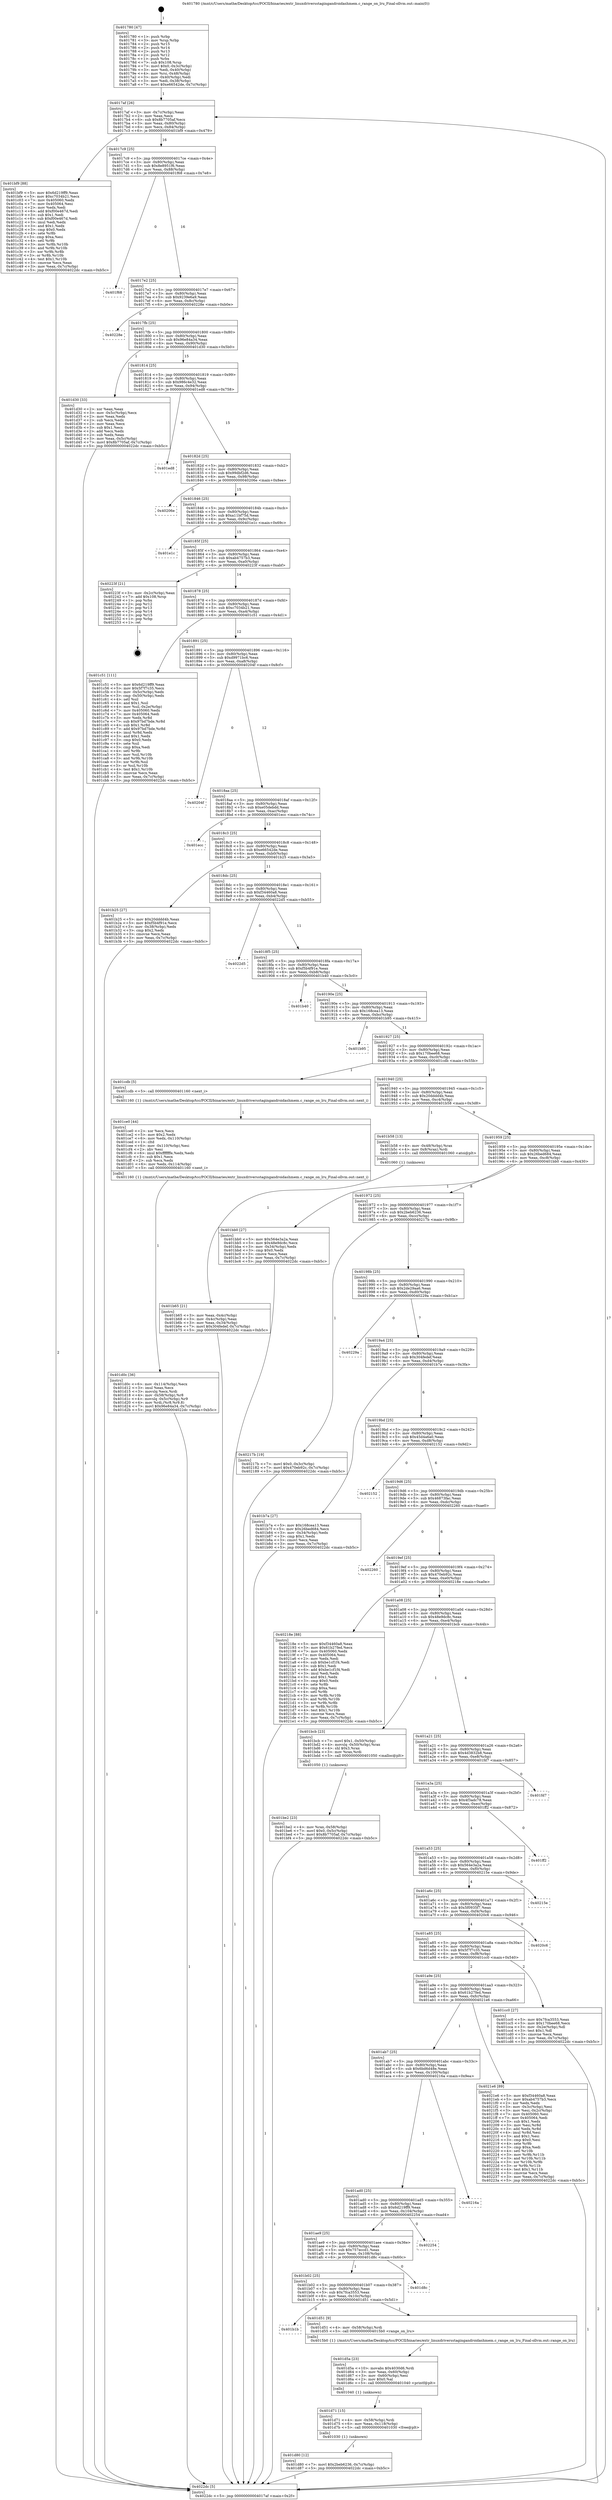 digraph "0x401780" {
  label = "0x401780 (/mnt/c/Users/mathe/Desktop/tcc/POCII/binaries/extr_linuxdriversstagingandroidashmem.c_range_on_lru_Final-ollvm.out::main(0))"
  labelloc = "t"
  node[shape=record]

  Entry [label="",width=0.3,height=0.3,shape=circle,fillcolor=black,style=filled]
  "0x4017af" [label="{
     0x4017af [26]\l
     | [instrs]\l
     &nbsp;&nbsp;0x4017af \<+3\>: mov -0x7c(%rbp),%eax\l
     &nbsp;&nbsp;0x4017b2 \<+2\>: mov %eax,%ecx\l
     &nbsp;&nbsp;0x4017b4 \<+6\>: sub $0x8b7705af,%ecx\l
     &nbsp;&nbsp;0x4017ba \<+3\>: mov %eax,-0x80(%rbp)\l
     &nbsp;&nbsp;0x4017bd \<+6\>: mov %ecx,-0x84(%rbp)\l
     &nbsp;&nbsp;0x4017c3 \<+6\>: je 0000000000401bf9 \<main+0x479\>\l
  }"]
  "0x401bf9" [label="{
     0x401bf9 [88]\l
     | [instrs]\l
     &nbsp;&nbsp;0x401bf9 \<+5\>: mov $0x6d219ff9,%eax\l
     &nbsp;&nbsp;0x401bfe \<+5\>: mov $0xc7034b21,%ecx\l
     &nbsp;&nbsp;0x401c03 \<+7\>: mov 0x405060,%edx\l
     &nbsp;&nbsp;0x401c0a \<+7\>: mov 0x405064,%esi\l
     &nbsp;&nbsp;0x401c11 \<+2\>: mov %edx,%edi\l
     &nbsp;&nbsp;0x401c13 \<+6\>: add $0xf00e467d,%edi\l
     &nbsp;&nbsp;0x401c19 \<+3\>: sub $0x1,%edi\l
     &nbsp;&nbsp;0x401c1c \<+6\>: sub $0xf00e467d,%edi\l
     &nbsp;&nbsp;0x401c22 \<+3\>: imul %edi,%edx\l
     &nbsp;&nbsp;0x401c25 \<+3\>: and $0x1,%edx\l
     &nbsp;&nbsp;0x401c28 \<+3\>: cmp $0x0,%edx\l
     &nbsp;&nbsp;0x401c2b \<+4\>: sete %r8b\l
     &nbsp;&nbsp;0x401c2f \<+3\>: cmp $0xa,%esi\l
     &nbsp;&nbsp;0x401c32 \<+4\>: setl %r9b\l
     &nbsp;&nbsp;0x401c36 \<+3\>: mov %r8b,%r10b\l
     &nbsp;&nbsp;0x401c39 \<+3\>: and %r9b,%r10b\l
     &nbsp;&nbsp;0x401c3c \<+3\>: xor %r9b,%r8b\l
     &nbsp;&nbsp;0x401c3f \<+3\>: or %r8b,%r10b\l
     &nbsp;&nbsp;0x401c42 \<+4\>: test $0x1,%r10b\l
     &nbsp;&nbsp;0x401c46 \<+3\>: cmovne %ecx,%eax\l
     &nbsp;&nbsp;0x401c49 \<+3\>: mov %eax,-0x7c(%rbp)\l
     &nbsp;&nbsp;0x401c4c \<+5\>: jmp 00000000004022dc \<main+0xb5c\>\l
  }"]
  "0x4017c9" [label="{
     0x4017c9 [25]\l
     | [instrs]\l
     &nbsp;&nbsp;0x4017c9 \<+5\>: jmp 00000000004017ce \<main+0x4e\>\l
     &nbsp;&nbsp;0x4017ce \<+3\>: mov -0x80(%rbp),%eax\l
     &nbsp;&nbsp;0x4017d1 \<+5\>: sub $0x8e8951f6,%eax\l
     &nbsp;&nbsp;0x4017d6 \<+6\>: mov %eax,-0x88(%rbp)\l
     &nbsp;&nbsp;0x4017dc \<+6\>: je 0000000000401f68 \<main+0x7e8\>\l
  }"]
  Exit [label="",width=0.3,height=0.3,shape=circle,fillcolor=black,style=filled,peripheries=2]
  "0x401f68" [label="{
     0x401f68\l
  }", style=dashed]
  "0x4017e2" [label="{
     0x4017e2 [25]\l
     | [instrs]\l
     &nbsp;&nbsp;0x4017e2 \<+5\>: jmp 00000000004017e7 \<main+0x67\>\l
     &nbsp;&nbsp;0x4017e7 \<+3\>: mov -0x80(%rbp),%eax\l
     &nbsp;&nbsp;0x4017ea \<+5\>: sub $0x9239e6a9,%eax\l
     &nbsp;&nbsp;0x4017ef \<+6\>: mov %eax,-0x8c(%rbp)\l
     &nbsp;&nbsp;0x4017f5 \<+6\>: je 000000000040228e \<main+0xb0e\>\l
  }"]
  "0x401d80" [label="{
     0x401d80 [12]\l
     | [instrs]\l
     &nbsp;&nbsp;0x401d80 \<+7\>: movl $0x2beb6236,-0x7c(%rbp)\l
     &nbsp;&nbsp;0x401d87 \<+5\>: jmp 00000000004022dc \<main+0xb5c\>\l
  }"]
  "0x40228e" [label="{
     0x40228e\l
  }", style=dashed]
  "0x4017fb" [label="{
     0x4017fb [25]\l
     | [instrs]\l
     &nbsp;&nbsp;0x4017fb \<+5\>: jmp 0000000000401800 \<main+0x80\>\l
     &nbsp;&nbsp;0x401800 \<+3\>: mov -0x80(%rbp),%eax\l
     &nbsp;&nbsp;0x401803 \<+5\>: sub $0x96e84a34,%eax\l
     &nbsp;&nbsp;0x401808 \<+6\>: mov %eax,-0x90(%rbp)\l
     &nbsp;&nbsp;0x40180e \<+6\>: je 0000000000401d30 \<main+0x5b0\>\l
  }"]
  "0x401d71" [label="{
     0x401d71 [15]\l
     | [instrs]\l
     &nbsp;&nbsp;0x401d71 \<+4\>: mov -0x58(%rbp),%rdi\l
     &nbsp;&nbsp;0x401d75 \<+6\>: mov %eax,-0x118(%rbp)\l
     &nbsp;&nbsp;0x401d7b \<+5\>: call 0000000000401030 \<free@plt\>\l
     | [calls]\l
     &nbsp;&nbsp;0x401030 \{1\} (unknown)\l
  }"]
  "0x401d30" [label="{
     0x401d30 [33]\l
     | [instrs]\l
     &nbsp;&nbsp;0x401d30 \<+2\>: xor %eax,%eax\l
     &nbsp;&nbsp;0x401d32 \<+3\>: mov -0x5c(%rbp),%ecx\l
     &nbsp;&nbsp;0x401d35 \<+2\>: mov %eax,%edx\l
     &nbsp;&nbsp;0x401d37 \<+2\>: sub %ecx,%edx\l
     &nbsp;&nbsp;0x401d39 \<+2\>: mov %eax,%ecx\l
     &nbsp;&nbsp;0x401d3b \<+3\>: sub $0x1,%ecx\l
     &nbsp;&nbsp;0x401d3e \<+2\>: add %ecx,%edx\l
     &nbsp;&nbsp;0x401d40 \<+2\>: sub %edx,%eax\l
     &nbsp;&nbsp;0x401d42 \<+3\>: mov %eax,-0x5c(%rbp)\l
     &nbsp;&nbsp;0x401d45 \<+7\>: movl $0x8b7705af,-0x7c(%rbp)\l
     &nbsp;&nbsp;0x401d4c \<+5\>: jmp 00000000004022dc \<main+0xb5c\>\l
  }"]
  "0x401814" [label="{
     0x401814 [25]\l
     | [instrs]\l
     &nbsp;&nbsp;0x401814 \<+5\>: jmp 0000000000401819 \<main+0x99\>\l
     &nbsp;&nbsp;0x401819 \<+3\>: mov -0x80(%rbp),%eax\l
     &nbsp;&nbsp;0x40181c \<+5\>: sub $0x986c4e32,%eax\l
     &nbsp;&nbsp;0x401821 \<+6\>: mov %eax,-0x94(%rbp)\l
     &nbsp;&nbsp;0x401827 \<+6\>: je 0000000000401ed8 \<main+0x758\>\l
  }"]
  "0x401d5a" [label="{
     0x401d5a [23]\l
     | [instrs]\l
     &nbsp;&nbsp;0x401d5a \<+10\>: movabs $0x4030d6,%rdi\l
     &nbsp;&nbsp;0x401d64 \<+3\>: mov %eax,-0x60(%rbp)\l
     &nbsp;&nbsp;0x401d67 \<+3\>: mov -0x60(%rbp),%esi\l
     &nbsp;&nbsp;0x401d6a \<+2\>: mov $0x0,%al\l
     &nbsp;&nbsp;0x401d6c \<+5\>: call 0000000000401040 \<printf@plt\>\l
     | [calls]\l
     &nbsp;&nbsp;0x401040 \{1\} (unknown)\l
  }"]
  "0x401ed8" [label="{
     0x401ed8\l
  }", style=dashed]
  "0x40182d" [label="{
     0x40182d [25]\l
     | [instrs]\l
     &nbsp;&nbsp;0x40182d \<+5\>: jmp 0000000000401832 \<main+0xb2\>\l
     &nbsp;&nbsp;0x401832 \<+3\>: mov -0x80(%rbp),%eax\l
     &nbsp;&nbsp;0x401835 \<+5\>: sub $0x99dbf2d6,%eax\l
     &nbsp;&nbsp;0x40183a \<+6\>: mov %eax,-0x98(%rbp)\l
     &nbsp;&nbsp;0x401840 \<+6\>: je 000000000040206e \<main+0x8ee\>\l
  }"]
  "0x401b1b" [label="{
     0x401b1b\l
  }", style=dashed]
  "0x40206e" [label="{
     0x40206e\l
  }", style=dashed]
  "0x401846" [label="{
     0x401846 [25]\l
     | [instrs]\l
     &nbsp;&nbsp;0x401846 \<+5\>: jmp 000000000040184b \<main+0xcb\>\l
     &nbsp;&nbsp;0x40184b \<+3\>: mov -0x80(%rbp),%eax\l
     &nbsp;&nbsp;0x40184e \<+5\>: sub $0xa11bf75d,%eax\l
     &nbsp;&nbsp;0x401853 \<+6\>: mov %eax,-0x9c(%rbp)\l
     &nbsp;&nbsp;0x401859 \<+6\>: je 0000000000401e1c \<main+0x69c\>\l
  }"]
  "0x401d51" [label="{
     0x401d51 [9]\l
     | [instrs]\l
     &nbsp;&nbsp;0x401d51 \<+4\>: mov -0x58(%rbp),%rdi\l
     &nbsp;&nbsp;0x401d55 \<+5\>: call 00000000004015b0 \<range_on_lru\>\l
     | [calls]\l
     &nbsp;&nbsp;0x4015b0 \{1\} (/mnt/c/Users/mathe/Desktop/tcc/POCII/binaries/extr_linuxdriversstagingandroidashmem.c_range_on_lru_Final-ollvm.out::range_on_lru)\l
  }"]
  "0x401e1c" [label="{
     0x401e1c\l
  }", style=dashed]
  "0x40185f" [label="{
     0x40185f [25]\l
     | [instrs]\l
     &nbsp;&nbsp;0x40185f \<+5\>: jmp 0000000000401864 \<main+0xe4\>\l
     &nbsp;&nbsp;0x401864 \<+3\>: mov -0x80(%rbp),%eax\l
     &nbsp;&nbsp;0x401867 \<+5\>: sub $0xab4757b3,%eax\l
     &nbsp;&nbsp;0x40186c \<+6\>: mov %eax,-0xa0(%rbp)\l
     &nbsp;&nbsp;0x401872 \<+6\>: je 000000000040223f \<main+0xabf\>\l
  }"]
  "0x401b02" [label="{
     0x401b02 [25]\l
     | [instrs]\l
     &nbsp;&nbsp;0x401b02 \<+5\>: jmp 0000000000401b07 \<main+0x387\>\l
     &nbsp;&nbsp;0x401b07 \<+3\>: mov -0x80(%rbp),%eax\l
     &nbsp;&nbsp;0x401b0a \<+5\>: sub $0x7fca3553,%eax\l
     &nbsp;&nbsp;0x401b0f \<+6\>: mov %eax,-0x10c(%rbp)\l
     &nbsp;&nbsp;0x401b15 \<+6\>: je 0000000000401d51 \<main+0x5d1\>\l
  }"]
  "0x40223f" [label="{
     0x40223f [21]\l
     | [instrs]\l
     &nbsp;&nbsp;0x40223f \<+3\>: mov -0x2c(%rbp),%eax\l
     &nbsp;&nbsp;0x402242 \<+7\>: add $0x108,%rsp\l
     &nbsp;&nbsp;0x402249 \<+1\>: pop %rbx\l
     &nbsp;&nbsp;0x40224a \<+2\>: pop %r12\l
     &nbsp;&nbsp;0x40224c \<+2\>: pop %r13\l
     &nbsp;&nbsp;0x40224e \<+2\>: pop %r14\l
     &nbsp;&nbsp;0x402250 \<+2\>: pop %r15\l
     &nbsp;&nbsp;0x402252 \<+1\>: pop %rbp\l
     &nbsp;&nbsp;0x402253 \<+1\>: ret\l
  }"]
  "0x401878" [label="{
     0x401878 [25]\l
     | [instrs]\l
     &nbsp;&nbsp;0x401878 \<+5\>: jmp 000000000040187d \<main+0xfd\>\l
     &nbsp;&nbsp;0x40187d \<+3\>: mov -0x80(%rbp),%eax\l
     &nbsp;&nbsp;0x401880 \<+5\>: sub $0xc7034b21,%eax\l
     &nbsp;&nbsp;0x401885 \<+6\>: mov %eax,-0xa4(%rbp)\l
     &nbsp;&nbsp;0x40188b \<+6\>: je 0000000000401c51 \<main+0x4d1\>\l
  }"]
  "0x401d8c" [label="{
     0x401d8c\l
  }", style=dashed]
  "0x401c51" [label="{
     0x401c51 [111]\l
     | [instrs]\l
     &nbsp;&nbsp;0x401c51 \<+5\>: mov $0x6d219ff9,%eax\l
     &nbsp;&nbsp;0x401c56 \<+5\>: mov $0x5f7f7c35,%ecx\l
     &nbsp;&nbsp;0x401c5b \<+3\>: mov -0x5c(%rbp),%edx\l
     &nbsp;&nbsp;0x401c5e \<+3\>: cmp -0x50(%rbp),%edx\l
     &nbsp;&nbsp;0x401c61 \<+4\>: setl %sil\l
     &nbsp;&nbsp;0x401c65 \<+4\>: and $0x1,%sil\l
     &nbsp;&nbsp;0x401c69 \<+4\>: mov %sil,-0x2e(%rbp)\l
     &nbsp;&nbsp;0x401c6d \<+7\>: mov 0x405060,%edx\l
     &nbsp;&nbsp;0x401c74 \<+7\>: mov 0x405064,%edi\l
     &nbsp;&nbsp;0x401c7b \<+3\>: mov %edx,%r8d\l
     &nbsp;&nbsp;0x401c7e \<+7\>: sub $0x97bd7bde,%r8d\l
     &nbsp;&nbsp;0x401c85 \<+4\>: sub $0x1,%r8d\l
     &nbsp;&nbsp;0x401c89 \<+7\>: add $0x97bd7bde,%r8d\l
     &nbsp;&nbsp;0x401c90 \<+4\>: imul %r8d,%edx\l
     &nbsp;&nbsp;0x401c94 \<+3\>: and $0x1,%edx\l
     &nbsp;&nbsp;0x401c97 \<+3\>: cmp $0x0,%edx\l
     &nbsp;&nbsp;0x401c9a \<+4\>: sete %sil\l
     &nbsp;&nbsp;0x401c9e \<+3\>: cmp $0xa,%edi\l
     &nbsp;&nbsp;0x401ca1 \<+4\>: setl %r9b\l
     &nbsp;&nbsp;0x401ca5 \<+3\>: mov %sil,%r10b\l
     &nbsp;&nbsp;0x401ca8 \<+3\>: and %r9b,%r10b\l
     &nbsp;&nbsp;0x401cab \<+3\>: xor %r9b,%sil\l
     &nbsp;&nbsp;0x401cae \<+3\>: or %sil,%r10b\l
     &nbsp;&nbsp;0x401cb1 \<+4\>: test $0x1,%r10b\l
     &nbsp;&nbsp;0x401cb5 \<+3\>: cmovne %ecx,%eax\l
     &nbsp;&nbsp;0x401cb8 \<+3\>: mov %eax,-0x7c(%rbp)\l
     &nbsp;&nbsp;0x401cbb \<+5\>: jmp 00000000004022dc \<main+0xb5c\>\l
  }"]
  "0x401891" [label="{
     0x401891 [25]\l
     | [instrs]\l
     &nbsp;&nbsp;0x401891 \<+5\>: jmp 0000000000401896 \<main+0x116\>\l
     &nbsp;&nbsp;0x401896 \<+3\>: mov -0x80(%rbp),%eax\l
     &nbsp;&nbsp;0x401899 \<+5\>: sub $0xd9971bc6,%eax\l
     &nbsp;&nbsp;0x40189e \<+6\>: mov %eax,-0xa8(%rbp)\l
     &nbsp;&nbsp;0x4018a4 \<+6\>: je 000000000040204f \<main+0x8cf\>\l
  }"]
  "0x401ae9" [label="{
     0x401ae9 [25]\l
     | [instrs]\l
     &nbsp;&nbsp;0x401ae9 \<+5\>: jmp 0000000000401aee \<main+0x36e\>\l
     &nbsp;&nbsp;0x401aee \<+3\>: mov -0x80(%rbp),%eax\l
     &nbsp;&nbsp;0x401af1 \<+5\>: sub $0x757eccd1,%eax\l
     &nbsp;&nbsp;0x401af6 \<+6\>: mov %eax,-0x108(%rbp)\l
     &nbsp;&nbsp;0x401afc \<+6\>: je 0000000000401d8c \<main+0x60c\>\l
  }"]
  "0x40204f" [label="{
     0x40204f\l
  }", style=dashed]
  "0x4018aa" [label="{
     0x4018aa [25]\l
     | [instrs]\l
     &nbsp;&nbsp;0x4018aa \<+5\>: jmp 00000000004018af \<main+0x12f\>\l
     &nbsp;&nbsp;0x4018af \<+3\>: mov -0x80(%rbp),%eax\l
     &nbsp;&nbsp;0x4018b2 \<+5\>: sub $0xe05debdd,%eax\l
     &nbsp;&nbsp;0x4018b7 \<+6\>: mov %eax,-0xac(%rbp)\l
     &nbsp;&nbsp;0x4018bd \<+6\>: je 0000000000401ecc \<main+0x74c\>\l
  }"]
  "0x402254" [label="{
     0x402254\l
  }", style=dashed]
  "0x401ecc" [label="{
     0x401ecc\l
  }", style=dashed]
  "0x4018c3" [label="{
     0x4018c3 [25]\l
     | [instrs]\l
     &nbsp;&nbsp;0x4018c3 \<+5\>: jmp 00000000004018c8 \<main+0x148\>\l
     &nbsp;&nbsp;0x4018c8 \<+3\>: mov -0x80(%rbp),%eax\l
     &nbsp;&nbsp;0x4018cb \<+5\>: sub $0xe66542de,%eax\l
     &nbsp;&nbsp;0x4018d0 \<+6\>: mov %eax,-0xb0(%rbp)\l
     &nbsp;&nbsp;0x4018d6 \<+6\>: je 0000000000401b25 \<main+0x3a5\>\l
  }"]
  "0x401ad0" [label="{
     0x401ad0 [25]\l
     | [instrs]\l
     &nbsp;&nbsp;0x401ad0 \<+5\>: jmp 0000000000401ad5 \<main+0x355\>\l
     &nbsp;&nbsp;0x401ad5 \<+3\>: mov -0x80(%rbp),%eax\l
     &nbsp;&nbsp;0x401ad8 \<+5\>: sub $0x6d219ff9,%eax\l
     &nbsp;&nbsp;0x401add \<+6\>: mov %eax,-0x104(%rbp)\l
     &nbsp;&nbsp;0x401ae3 \<+6\>: je 0000000000402254 \<main+0xad4\>\l
  }"]
  "0x401b25" [label="{
     0x401b25 [27]\l
     | [instrs]\l
     &nbsp;&nbsp;0x401b25 \<+5\>: mov $0x20dddd4b,%eax\l
     &nbsp;&nbsp;0x401b2a \<+5\>: mov $0xf5b4f91e,%ecx\l
     &nbsp;&nbsp;0x401b2f \<+3\>: mov -0x38(%rbp),%edx\l
     &nbsp;&nbsp;0x401b32 \<+3\>: cmp $0x2,%edx\l
     &nbsp;&nbsp;0x401b35 \<+3\>: cmovne %ecx,%eax\l
     &nbsp;&nbsp;0x401b38 \<+3\>: mov %eax,-0x7c(%rbp)\l
     &nbsp;&nbsp;0x401b3b \<+5\>: jmp 00000000004022dc \<main+0xb5c\>\l
  }"]
  "0x4018dc" [label="{
     0x4018dc [25]\l
     | [instrs]\l
     &nbsp;&nbsp;0x4018dc \<+5\>: jmp 00000000004018e1 \<main+0x161\>\l
     &nbsp;&nbsp;0x4018e1 \<+3\>: mov -0x80(%rbp),%eax\l
     &nbsp;&nbsp;0x4018e4 \<+5\>: sub $0xf34460a8,%eax\l
     &nbsp;&nbsp;0x4018e9 \<+6\>: mov %eax,-0xb4(%rbp)\l
     &nbsp;&nbsp;0x4018ef \<+6\>: je 00000000004022d5 \<main+0xb55\>\l
  }"]
  "0x4022dc" [label="{
     0x4022dc [5]\l
     | [instrs]\l
     &nbsp;&nbsp;0x4022dc \<+5\>: jmp 00000000004017af \<main+0x2f\>\l
  }"]
  "0x401780" [label="{
     0x401780 [47]\l
     | [instrs]\l
     &nbsp;&nbsp;0x401780 \<+1\>: push %rbp\l
     &nbsp;&nbsp;0x401781 \<+3\>: mov %rsp,%rbp\l
     &nbsp;&nbsp;0x401784 \<+2\>: push %r15\l
     &nbsp;&nbsp;0x401786 \<+2\>: push %r14\l
     &nbsp;&nbsp;0x401788 \<+2\>: push %r13\l
     &nbsp;&nbsp;0x40178a \<+2\>: push %r12\l
     &nbsp;&nbsp;0x40178c \<+1\>: push %rbx\l
     &nbsp;&nbsp;0x40178d \<+7\>: sub $0x108,%rsp\l
     &nbsp;&nbsp;0x401794 \<+7\>: movl $0x0,-0x3c(%rbp)\l
     &nbsp;&nbsp;0x40179b \<+3\>: mov %edi,-0x40(%rbp)\l
     &nbsp;&nbsp;0x40179e \<+4\>: mov %rsi,-0x48(%rbp)\l
     &nbsp;&nbsp;0x4017a2 \<+3\>: mov -0x40(%rbp),%edi\l
     &nbsp;&nbsp;0x4017a5 \<+3\>: mov %edi,-0x38(%rbp)\l
     &nbsp;&nbsp;0x4017a8 \<+7\>: movl $0xe66542de,-0x7c(%rbp)\l
  }"]
  "0x40216a" [label="{
     0x40216a\l
  }", style=dashed]
  "0x4022d5" [label="{
     0x4022d5\l
  }", style=dashed]
  "0x4018f5" [label="{
     0x4018f5 [25]\l
     | [instrs]\l
     &nbsp;&nbsp;0x4018f5 \<+5\>: jmp 00000000004018fa \<main+0x17a\>\l
     &nbsp;&nbsp;0x4018fa \<+3\>: mov -0x80(%rbp),%eax\l
     &nbsp;&nbsp;0x4018fd \<+5\>: sub $0xf5b4f91e,%eax\l
     &nbsp;&nbsp;0x401902 \<+6\>: mov %eax,-0xb8(%rbp)\l
     &nbsp;&nbsp;0x401908 \<+6\>: je 0000000000401b40 \<main+0x3c0\>\l
  }"]
  "0x401ab7" [label="{
     0x401ab7 [25]\l
     | [instrs]\l
     &nbsp;&nbsp;0x401ab7 \<+5\>: jmp 0000000000401abc \<main+0x33c\>\l
     &nbsp;&nbsp;0x401abc \<+3\>: mov -0x80(%rbp),%eax\l
     &nbsp;&nbsp;0x401abf \<+5\>: sub $0x6bd6d48e,%eax\l
     &nbsp;&nbsp;0x401ac4 \<+6\>: mov %eax,-0x100(%rbp)\l
     &nbsp;&nbsp;0x401aca \<+6\>: je 000000000040216a \<main+0x9ea\>\l
  }"]
  "0x401b40" [label="{
     0x401b40\l
  }", style=dashed]
  "0x40190e" [label="{
     0x40190e [25]\l
     | [instrs]\l
     &nbsp;&nbsp;0x40190e \<+5\>: jmp 0000000000401913 \<main+0x193\>\l
     &nbsp;&nbsp;0x401913 \<+3\>: mov -0x80(%rbp),%eax\l
     &nbsp;&nbsp;0x401916 \<+5\>: sub $0x168cea13,%eax\l
     &nbsp;&nbsp;0x40191b \<+6\>: mov %eax,-0xbc(%rbp)\l
     &nbsp;&nbsp;0x401921 \<+6\>: je 0000000000401b95 \<main+0x415\>\l
  }"]
  "0x4021e6" [label="{
     0x4021e6 [89]\l
     | [instrs]\l
     &nbsp;&nbsp;0x4021e6 \<+5\>: mov $0xf34460a8,%eax\l
     &nbsp;&nbsp;0x4021eb \<+5\>: mov $0xab4757b3,%ecx\l
     &nbsp;&nbsp;0x4021f0 \<+2\>: xor %edx,%edx\l
     &nbsp;&nbsp;0x4021f2 \<+3\>: mov -0x3c(%rbp),%esi\l
     &nbsp;&nbsp;0x4021f5 \<+3\>: mov %esi,-0x2c(%rbp)\l
     &nbsp;&nbsp;0x4021f8 \<+7\>: mov 0x405060,%esi\l
     &nbsp;&nbsp;0x4021ff \<+7\>: mov 0x405064,%edi\l
     &nbsp;&nbsp;0x402206 \<+3\>: sub $0x1,%edx\l
     &nbsp;&nbsp;0x402209 \<+3\>: mov %esi,%r8d\l
     &nbsp;&nbsp;0x40220c \<+3\>: add %edx,%r8d\l
     &nbsp;&nbsp;0x40220f \<+4\>: imul %r8d,%esi\l
     &nbsp;&nbsp;0x402213 \<+3\>: and $0x1,%esi\l
     &nbsp;&nbsp;0x402216 \<+3\>: cmp $0x0,%esi\l
     &nbsp;&nbsp;0x402219 \<+4\>: sete %r9b\l
     &nbsp;&nbsp;0x40221d \<+3\>: cmp $0xa,%edi\l
     &nbsp;&nbsp;0x402220 \<+4\>: setl %r10b\l
     &nbsp;&nbsp;0x402224 \<+3\>: mov %r9b,%r11b\l
     &nbsp;&nbsp;0x402227 \<+3\>: and %r10b,%r11b\l
     &nbsp;&nbsp;0x40222a \<+3\>: xor %r10b,%r9b\l
     &nbsp;&nbsp;0x40222d \<+3\>: or %r9b,%r11b\l
     &nbsp;&nbsp;0x402230 \<+4\>: test $0x1,%r11b\l
     &nbsp;&nbsp;0x402234 \<+3\>: cmovne %ecx,%eax\l
     &nbsp;&nbsp;0x402237 \<+3\>: mov %eax,-0x7c(%rbp)\l
     &nbsp;&nbsp;0x40223a \<+5\>: jmp 00000000004022dc \<main+0xb5c\>\l
  }"]
  "0x401b95" [label="{
     0x401b95\l
  }", style=dashed]
  "0x401927" [label="{
     0x401927 [25]\l
     | [instrs]\l
     &nbsp;&nbsp;0x401927 \<+5\>: jmp 000000000040192c \<main+0x1ac\>\l
     &nbsp;&nbsp;0x40192c \<+3\>: mov -0x80(%rbp),%eax\l
     &nbsp;&nbsp;0x40192f \<+5\>: sub $0x170bee68,%eax\l
     &nbsp;&nbsp;0x401934 \<+6\>: mov %eax,-0xc0(%rbp)\l
     &nbsp;&nbsp;0x40193a \<+6\>: je 0000000000401cdb \<main+0x55b\>\l
  }"]
  "0x401d0c" [label="{
     0x401d0c [36]\l
     | [instrs]\l
     &nbsp;&nbsp;0x401d0c \<+6\>: mov -0x114(%rbp),%ecx\l
     &nbsp;&nbsp;0x401d12 \<+3\>: imul %eax,%ecx\l
     &nbsp;&nbsp;0x401d15 \<+3\>: movslq %ecx,%rdi\l
     &nbsp;&nbsp;0x401d18 \<+4\>: mov -0x58(%rbp),%r8\l
     &nbsp;&nbsp;0x401d1c \<+4\>: movslq -0x5c(%rbp),%r9\l
     &nbsp;&nbsp;0x401d20 \<+4\>: mov %rdi,(%r8,%r9,8)\l
     &nbsp;&nbsp;0x401d24 \<+7\>: movl $0x96e84a34,-0x7c(%rbp)\l
     &nbsp;&nbsp;0x401d2b \<+5\>: jmp 00000000004022dc \<main+0xb5c\>\l
  }"]
  "0x401cdb" [label="{
     0x401cdb [5]\l
     | [instrs]\l
     &nbsp;&nbsp;0x401cdb \<+5\>: call 0000000000401160 \<next_i\>\l
     | [calls]\l
     &nbsp;&nbsp;0x401160 \{1\} (/mnt/c/Users/mathe/Desktop/tcc/POCII/binaries/extr_linuxdriversstagingandroidashmem.c_range_on_lru_Final-ollvm.out::next_i)\l
  }"]
  "0x401940" [label="{
     0x401940 [25]\l
     | [instrs]\l
     &nbsp;&nbsp;0x401940 \<+5\>: jmp 0000000000401945 \<main+0x1c5\>\l
     &nbsp;&nbsp;0x401945 \<+3\>: mov -0x80(%rbp),%eax\l
     &nbsp;&nbsp;0x401948 \<+5\>: sub $0x20dddd4b,%eax\l
     &nbsp;&nbsp;0x40194d \<+6\>: mov %eax,-0xc4(%rbp)\l
     &nbsp;&nbsp;0x401953 \<+6\>: je 0000000000401b58 \<main+0x3d8\>\l
  }"]
  "0x401ce0" [label="{
     0x401ce0 [44]\l
     | [instrs]\l
     &nbsp;&nbsp;0x401ce0 \<+2\>: xor %ecx,%ecx\l
     &nbsp;&nbsp;0x401ce2 \<+5\>: mov $0x2,%edx\l
     &nbsp;&nbsp;0x401ce7 \<+6\>: mov %edx,-0x110(%rbp)\l
     &nbsp;&nbsp;0x401ced \<+1\>: cltd\l
     &nbsp;&nbsp;0x401cee \<+6\>: mov -0x110(%rbp),%esi\l
     &nbsp;&nbsp;0x401cf4 \<+2\>: idiv %esi\l
     &nbsp;&nbsp;0x401cf6 \<+6\>: imul $0xfffffffe,%edx,%edx\l
     &nbsp;&nbsp;0x401cfc \<+3\>: sub $0x1,%ecx\l
     &nbsp;&nbsp;0x401cff \<+2\>: sub %ecx,%edx\l
     &nbsp;&nbsp;0x401d01 \<+6\>: mov %edx,-0x114(%rbp)\l
     &nbsp;&nbsp;0x401d07 \<+5\>: call 0000000000401160 \<next_i\>\l
     | [calls]\l
     &nbsp;&nbsp;0x401160 \{1\} (/mnt/c/Users/mathe/Desktop/tcc/POCII/binaries/extr_linuxdriversstagingandroidashmem.c_range_on_lru_Final-ollvm.out::next_i)\l
  }"]
  "0x401b58" [label="{
     0x401b58 [13]\l
     | [instrs]\l
     &nbsp;&nbsp;0x401b58 \<+4\>: mov -0x48(%rbp),%rax\l
     &nbsp;&nbsp;0x401b5c \<+4\>: mov 0x8(%rax),%rdi\l
     &nbsp;&nbsp;0x401b60 \<+5\>: call 0000000000401060 \<atoi@plt\>\l
     | [calls]\l
     &nbsp;&nbsp;0x401060 \{1\} (unknown)\l
  }"]
  "0x401959" [label="{
     0x401959 [25]\l
     | [instrs]\l
     &nbsp;&nbsp;0x401959 \<+5\>: jmp 000000000040195e \<main+0x1de\>\l
     &nbsp;&nbsp;0x40195e \<+3\>: mov -0x80(%rbp),%eax\l
     &nbsp;&nbsp;0x401961 \<+5\>: sub $0x26bed684,%eax\l
     &nbsp;&nbsp;0x401966 \<+6\>: mov %eax,-0xc8(%rbp)\l
     &nbsp;&nbsp;0x40196c \<+6\>: je 0000000000401bb0 \<main+0x430\>\l
  }"]
  "0x401b65" [label="{
     0x401b65 [21]\l
     | [instrs]\l
     &nbsp;&nbsp;0x401b65 \<+3\>: mov %eax,-0x4c(%rbp)\l
     &nbsp;&nbsp;0x401b68 \<+3\>: mov -0x4c(%rbp),%eax\l
     &nbsp;&nbsp;0x401b6b \<+3\>: mov %eax,-0x34(%rbp)\l
     &nbsp;&nbsp;0x401b6e \<+7\>: movl $0x304fedef,-0x7c(%rbp)\l
     &nbsp;&nbsp;0x401b75 \<+5\>: jmp 00000000004022dc \<main+0xb5c\>\l
  }"]
  "0x401a9e" [label="{
     0x401a9e [25]\l
     | [instrs]\l
     &nbsp;&nbsp;0x401a9e \<+5\>: jmp 0000000000401aa3 \<main+0x323\>\l
     &nbsp;&nbsp;0x401aa3 \<+3\>: mov -0x80(%rbp),%eax\l
     &nbsp;&nbsp;0x401aa6 \<+5\>: sub $0x61b27fed,%eax\l
     &nbsp;&nbsp;0x401aab \<+6\>: mov %eax,-0xfc(%rbp)\l
     &nbsp;&nbsp;0x401ab1 \<+6\>: je 00000000004021e6 \<main+0xa66\>\l
  }"]
  "0x401bb0" [label="{
     0x401bb0 [27]\l
     | [instrs]\l
     &nbsp;&nbsp;0x401bb0 \<+5\>: mov $0x564e3a2a,%eax\l
     &nbsp;&nbsp;0x401bb5 \<+5\>: mov $0x48e9dc8c,%ecx\l
     &nbsp;&nbsp;0x401bba \<+3\>: mov -0x34(%rbp),%edx\l
     &nbsp;&nbsp;0x401bbd \<+3\>: cmp $0x0,%edx\l
     &nbsp;&nbsp;0x401bc0 \<+3\>: cmove %ecx,%eax\l
     &nbsp;&nbsp;0x401bc3 \<+3\>: mov %eax,-0x7c(%rbp)\l
     &nbsp;&nbsp;0x401bc6 \<+5\>: jmp 00000000004022dc \<main+0xb5c\>\l
  }"]
  "0x401972" [label="{
     0x401972 [25]\l
     | [instrs]\l
     &nbsp;&nbsp;0x401972 \<+5\>: jmp 0000000000401977 \<main+0x1f7\>\l
     &nbsp;&nbsp;0x401977 \<+3\>: mov -0x80(%rbp),%eax\l
     &nbsp;&nbsp;0x40197a \<+5\>: sub $0x2beb6236,%eax\l
     &nbsp;&nbsp;0x40197f \<+6\>: mov %eax,-0xcc(%rbp)\l
     &nbsp;&nbsp;0x401985 \<+6\>: je 000000000040217b \<main+0x9fb\>\l
  }"]
  "0x401cc0" [label="{
     0x401cc0 [27]\l
     | [instrs]\l
     &nbsp;&nbsp;0x401cc0 \<+5\>: mov $0x7fca3553,%eax\l
     &nbsp;&nbsp;0x401cc5 \<+5\>: mov $0x170bee68,%ecx\l
     &nbsp;&nbsp;0x401cca \<+3\>: mov -0x2e(%rbp),%dl\l
     &nbsp;&nbsp;0x401ccd \<+3\>: test $0x1,%dl\l
     &nbsp;&nbsp;0x401cd0 \<+3\>: cmovne %ecx,%eax\l
     &nbsp;&nbsp;0x401cd3 \<+3\>: mov %eax,-0x7c(%rbp)\l
     &nbsp;&nbsp;0x401cd6 \<+5\>: jmp 00000000004022dc \<main+0xb5c\>\l
  }"]
  "0x40217b" [label="{
     0x40217b [19]\l
     | [instrs]\l
     &nbsp;&nbsp;0x40217b \<+7\>: movl $0x0,-0x3c(%rbp)\l
     &nbsp;&nbsp;0x402182 \<+7\>: movl $0x470eb92c,-0x7c(%rbp)\l
     &nbsp;&nbsp;0x402189 \<+5\>: jmp 00000000004022dc \<main+0xb5c\>\l
  }"]
  "0x40198b" [label="{
     0x40198b [25]\l
     | [instrs]\l
     &nbsp;&nbsp;0x40198b \<+5\>: jmp 0000000000401990 \<main+0x210\>\l
     &nbsp;&nbsp;0x401990 \<+3\>: mov -0x80(%rbp),%eax\l
     &nbsp;&nbsp;0x401993 \<+5\>: sub $0x2de29aa6,%eax\l
     &nbsp;&nbsp;0x401998 \<+6\>: mov %eax,-0xd0(%rbp)\l
     &nbsp;&nbsp;0x40199e \<+6\>: je 000000000040229a \<main+0xb1a\>\l
  }"]
  "0x401a85" [label="{
     0x401a85 [25]\l
     | [instrs]\l
     &nbsp;&nbsp;0x401a85 \<+5\>: jmp 0000000000401a8a \<main+0x30a\>\l
     &nbsp;&nbsp;0x401a8a \<+3\>: mov -0x80(%rbp),%eax\l
     &nbsp;&nbsp;0x401a8d \<+5\>: sub $0x5f7f7c35,%eax\l
     &nbsp;&nbsp;0x401a92 \<+6\>: mov %eax,-0xf8(%rbp)\l
     &nbsp;&nbsp;0x401a98 \<+6\>: je 0000000000401cc0 \<main+0x540\>\l
  }"]
  "0x40229a" [label="{
     0x40229a\l
  }", style=dashed]
  "0x4019a4" [label="{
     0x4019a4 [25]\l
     | [instrs]\l
     &nbsp;&nbsp;0x4019a4 \<+5\>: jmp 00000000004019a9 \<main+0x229\>\l
     &nbsp;&nbsp;0x4019a9 \<+3\>: mov -0x80(%rbp),%eax\l
     &nbsp;&nbsp;0x4019ac \<+5\>: sub $0x304fedef,%eax\l
     &nbsp;&nbsp;0x4019b1 \<+6\>: mov %eax,-0xd4(%rbp)\l
     &nbsp;&nbsp;0x4019b7 \<+6\>: je 0000000000401b7a \<main+0x3fa\>\l
  }"]
  "0x4020c6" [label="{
     0x4020c6\l
  }", style=dashed]
  "0x401b7a" [label="{
     0x401b7a [27]\l
     | [instrs]\l
     &nbsp;&nbsp;0x401b7a \<+5\>: mov $0x168cea13,%eax\l
     &nbsp;&nbsp;0x401b7f \<+5\>: mov $0x26bed684,%ecx\l
     &nbsp;&nbsp;0x401b84 \<+3\>: mov -0x34(%rbp),%edx\l
     &nbsp;&nbsp;0x401b87 \<+3\>: cmp $0x1,%edx\l
     &nbsp;&nbsp;0x401b8a \<+3\>: cmovl %ecx,%eax\l
     &nbsp;&nbsp;0x401b8d \<+3\>: mov %eax,-0x7c(%rbp)\l
     &nbsp;&nbsp;0x401b90 \<+5\>: jmp 00000000004022dc \<main+0xb5c\>\l
  }"]
  "0x4019bd" [label="{
     0x4019bd [25]\l
     | [instrs]\l
     &nbsp;&nbsp;0x4019bd \<+5\>: jmp 00000000004019c2 \<main+0x242\>\l
     &nbsp;&nbsp;0x4019c2 \<+3\>: mov -0x80(%rbp),%eax\l
     &nbsp;&nbsp;0x4019c5 \<+5\>: sub $0x45d4a6a0,%eax\l
     &nbsp;&nbsp;0x4019ca \<+6\>: mov %eax,-0xd8(%rbp)\l
     &nbsp;&nbsp;0x4019d0 \<+6\>: je 0000000000402152 \<main+0x9d2\>\l
  }"]
  "0x401a6c" [label="{
     0x401a6c [25]\l
     | [instrs]\l
     &nbsp;&nbsp;0x401a6c \<+5\>: jmp 0000000000401a71 \<main+0x2f1\>\l
     &nbsp;&nbsp;0x401a71 \<+3\>: mov -0x80(%rbp),%eax\l
     &nbsp;&nbsp;0x401a74 \<+5\>: sub $0x5f0935f7,%eax\l
     &nbsp;&nbsp;0x401a79 \<+6\>: mov %eax,-0xf4(%rbp)\l
     &nbsp;&nbsp;0x401a7f \<+6\>: je 00000000004020c6 \<main+0x946\>\l
  }"]
  "0x402152" [label="{
     0x402152\l
  }", style=dashed]
  "0x4019d6" [label="{
     0x4019d6 [25]\l
     | [instrs]\l
     &nbsp;&nbsp;0x4019d6 \<+5\>: jmp 00000000004019db \<main+0x25b\>\l
     &nbsp;&nbsp;0x4019db \<+3\>: mov -0x80(%rbp),%eax\l
     &nbsp;&nbsp;0x4019de \<+5\>: sub $0x46873fac,%eax\l
     &nbsp;&nbsp;0x4019e3 \<+6\>: mov %eax,-0xdc(%rbp)\l
     &nbsp;&nbsp;0x4019e9 \<+6\>: je 0000000000402260 \<main+0xae0\>\l
  }"]
  "0x40215e" [label="{
     0x40215e\l
  }", style=dashed]
  "0x402260" [label="{
     0x402260\l
  }", style=dashed]
  "0x4019ef" [label="{
     0x4019ef [25]\l
     | [instrs]\l
     &nbsp;&nbsp;0x4019ef \<+5\>: jmp 00000000004019f4 \<main+0x274\>\l
     &nbsp;&nbsp;0x4019f4 \<+3\>: mov -0x80(%rbp),%eax\l
     &nbsp;&nbsp;0x4019f7 \<+5\>: sub $0x470eb92c,%eax\l
     &nbsp;&nbsp;0x4019fc \<+6\>: mov %eax,-0xe0(%rbp)\l
     &nbsp;&nbsp;0x401a02 \<+6\>: je 000000000040218e \<main+0xa0e\>\l
  }"]
  "0x401a53" [label="{
     0x401a53 [25]\l
     | [instrs]\l
     &nbsp;&nbsp;0x401a53 \<+5\>: jmp 0000000000401a58 \<main+0x2d8\>\l
     &nbsp;&nbsp;0x401a58 \<+3\>: mov -0x80(%rbp),%eax\l
     &nbsp;&nbsp;0x401a5b \<+5\>: sub $0x564e3a2a,%eax\l
     &nbsp;&nbsp;0x401a60 \<+6\>: mov %eax,-0xf0(%rbp)\l
     &nbsp;&nbsp;0x401a66 \<+6\>: je 000000000040215e \<main+0x9de\>\l
  }"]
  "0x40218e" [label="{
     0x40218e [88]\l
     | [instrs]\l
     &nbsp;&nbsp;0x40218e \<+5\>: mov $0xf34460a8,%eax\l
     &nbsp;&nbsp;0x402193 \<+5\>: mov $0x61b27fed,%ecx\l
     &nbsp;&nbsp;0x402198 \<+7\>: mov 0x405060,%edx\l
     &nbsp;&nbsp;0x40219f \<+7\>: mov 0x405064,%esi\l
     &nbsp;&nbsp;0x4021a6 \<+2\>: mov %edx,%edi\l
     &nbsp;&nbsp;0x4021a8 \<+6\>: sub $0xbe1cf1f4,%edi\l
     &nbsp;&nbsp;0x4021ae \<+3\>: sub $0x1,%edi\l
     &nbsp;&nbsp;0x4021b1 \<+6\>: add $0xbe1cf1f4,%edi\l
     &nbsp;&nbsp;0x4021b7 \<+3\>: imul %edi,%edx\l
     &nbsp;&nbsp;0x4021ba \<+3\>: and $0x1,%edx\l
     &nbsp;&nbsp;0x4021bd \<+3\>: cmp $0x0,%edx\l
     &nbsp;&nbsp;0x4021c0 \<+4\>: sete %r8b\l
     &nbsp;&nbsp;0x4021c4 \<+3\>: cmp $0xa,%esi\l
     &nbsp;&nbsp;0x4021c7 \<+4\>: setl %r9b\l
     &nbsp;&nbsp;0x4021cb \<+3\>: mov %r8b,%r10b\l
     &nbsp;&nbsp;0x4021ce \<+3\>: and %r9b,%r10b\l
     &nbsp;&nbsp;0x4021d1 \<+3\>: xor %r9b,%r8b\l
     &nbsp;&nbsp;0x4021d4 \<+3\>: or %r8b,%r10b\l
     &nbsp;&nbsp;0x4021d7 \<+4\>: test $0x1,%r10b\l
     &nbsp;&nbsp;0x4021db \<+3\>: cmovne %ecx,%eax\l
     &nbsp;&nbsp;0x4021de \<+3\>: mov %eax,-0x7c(%rbp)\l
     &nbsp;&nbsp;0x4021e1 \<+5\>: jmp 00000000004022dc \<main+0xb5c\>\l
  }"]
  "0x401a08" [label="{
     0x401a08 [25]\l
     | [instrs]\l
     &nbsp;&nbsp;0x401a08 \<+5\>: jmp 0000000000401a0d \<main+0x28d\>\l
     &nbsp;&nbsp;0x401a0d \<+3\>: mov -0x80(%rbp),%eax\l
     &nbsp;&nbsp;0x401a10 \<+5\>: sub $0x48e9dc8c,%eax\l
     &nbsp;&nbsp;0x401a15 \<+6\>: mov %eax,-0xe4(%rbp)\l
     &nbsp;&nbsp;0x401a1b \<+6\>: je 0000000000401bcb \<main+0x44b\>\l
  }"]
  "0x401ff2" [label="{
     0x401ff2\l
  }", style=dashed]
  "0x401bcb" [label="{
     0x401bcb [23]\l
     | [instrs]\l
     &nbsp;&nbsp;0x401bcb \<+7\>: movl $0x1,-0x50(%rbp)\l
     &nbsp;&nbsp;0x401bd2 \<+4\>: movslq -0x50(%rbp),%rax\l
     &nbsp;&nbsp;0x401bd6 \<+4\>: shl $0x3,%rax\l
     &nbsp;&nbsp;0x401bda \<+3\>: mov %rax,%rdi\l
     &nbsp;&nbsp;0x401bdd \<+5\>: call 0000000000401050 \<malloc@plt\>\l
     | [calls]\l
     &nbsp;&nbsp;0x401050 \{1\} (unknown)\l
  }"]
  "0x401a21" [label="{
     0x401a21 [25]\l
     | [instrs]\l
     &nbsp;&nbsp;0x401a21 \<+5\>: jmp 0000000000401a26 \<main+0x2a6\>\l
     &nbsp;&nbsp;0x401a26 \<+3\>: mov -0x80(%rbp),%eax\l
     &nbsp;&nbsp;0x401a29 \<+5\>: sub $0x4d3832b8,%eax\l
     &nbsp;&nbsp;0x401a2e \<+6\>: mov %eax,-0xe8(%rbp)\l
     &nbsp;&nbsp;0x401a34 \<+6\>: je 0000000000401fd7 \<main+0x857\>\l
  }"]
  "0x401be2" [label="{
     0x401be2 [23]\l
     | [instrs]\l
     &nbsp;&nbsp;0x401be2 \<+4\>: mov %rax,-0x58(%rbp)\l
     &nbsp;&nbsp;0x401be6 \<+7\>: movl $0x0,-0x5c(%rbp)\l
     &nbsp;&nbsp;0x401bed \<+7\>: movl $0x8b7705af,-0x7c(%rbp)\l
     &nbsp;&nbsp;0x401bf4 \<+5\>: jmp 00000000004022dc \<main+0xb5c\>\l
  }"]
  "0x401a3a" [label="{
     0x401a3a [25]\l
     | [instrs]\l
     &nbsp;&nbsp;0x401a3a \<+5\>: jmp 0000000000401a3f \<main+0x2bf\>\l
     &nbsp;&nbsp;0x401a3f \<+3\>: mov -0x80(%rbp),%eax\l
     &nbsp;&nbsp;0x401a42 \<+5\>: sub $0x4f3adc78,%eax\l
     &nbsp;&nbsp;0x401a47 \<+6\>: mov %eax,-0xec(%rbp)\l
     &nbsp;&nbsp;0x401a4d \<+6\>: je 0000000000401ff2 \<main+0x872\>\l
  }"]
  "0x401fd7" [label="{
     0x401fd7\l
  }", style=dashed]
  Entry -> "0x401780" [label=" 1"]
  "0x4017af" -> "0x401bf9" [label=" 2"]
  "0x4017af" -> "0x4017c9" [label=" 16"]
  "0x40223f" -> Exit [label=" 1"]
  "0x4017c9" -> "0x401f68" [label=" 0"]
  "0x4017c9" -> "0x4017e2" [label=" 16"]
  "0x4021e6" -> "0x4022dc" [label=" 1"]
  "0x4017e2" -> "0x40228e" [label=" 0"]
  "0x4017e2" -> "0x4017fb" [label=" 16"]
  "0x40218e" -> "0x4022dc" [label=" 1"]
  "0x4017fb" -> "0x401d30" [label=" 1"]
  "0x4017fb" -> "0x401814" [label=" 15"]
  "0x40217b" -> "0x4022dc" [label=" 1"]
  "0x401814" -> "0x401ed8" [label=" 0"]
  "0x401814" -> "0x40182d" [label=" 15"]
  "0x401d80" -> "0x4022dc" [label=" 1"]
  "0x40182d" -> "0x40206e" [label=" 0"]
  "0x40182d" -> "0x401846" [label=" 15"]
  "0x401d71" -> "0x401d80" [label=" 1"]
  "0x401846" -> "0x401e1c" [label=" 0"]
  "0x401846" -> "0x40185f" [label=" 15"]
  "0x401d5a" -> "0x401d71" [label=" 1"]
  "0x40185f" -> "0x40223f" [label=" 1"]
  "0x40185f" -> "0x401878" [label=" 14"]
  "0x401b02" -> "0x401b1b" [label=" 0"]
  "0x401878" -> "0x401c51" [label=" 2"]
  "0x401878" -> "0x401891" [label=" 12"]
  "0x401b02" -> "0x401d51" [label=" 1"]
  "0x401891" -> "0x40204f" [label=" 0"]
  "0x401891" -> "0x4018aa" [label=" 12"]
  "0x401ae9" -> "0x401b02" [label=" 1"]
  "0x4018aa" -> "0x401ecc" [label=" 0"]
  "0x4018aa" -> "0x4018c3" [label=" 12"]
  "0x401ae9" -> "0x401d8c" [label=" 0"]
  "0x4018c3" -> "0x401b25" [label=" 1"]
  "0x4018c3" -> "0x4018dc" [label=" 11"]
  "0x401b25" -> "0x4022dc" [label=" 1"]
  "0x401780" -> "0x4017af" [label=" 1"]
  "0x4022dc" -> "0x4017af" [label=" 17"]
  "0x401ad0" -> "0x401ae9" [label=" 1"]
  "0x4018dc" -> "0x4022d5" [label=" 0"]
  "0x4018dc" -> "0x4018f5" [label=" 11"]
  "0x401ad0" -> "0x402254" [label=" 0"]
  "0x4018f5" -> "0x401b40" [label=" 0"]
  "0x4018f5" -> "0x40190e" [label=" 11"]
  "0x401ab7" -> "0x401ad0" [label=" 1"]
  "0x40190e" -> "0x401b95" [label=" 0"]
  "0x40190e" -> "0x401927" [label=" 11"]
  "0x401ab7" -> "0x40216a" [label=" 0"]
  "0x401927" -> "0x401cdb" [label=" 1"]
  "0x401927" -> "0x401940" [label=" 10"]
  "0x401a9e" -> "0x401ab7" [label=" 1"]
  "0x401940" -> "0x401b58" [label=" 1"]
  "0x401940" -> "0x401959" [label=" 9"]
  "0x401b58" -> "0x401b65" [label=" 1"]
  "0x401b65" -> "0x4022dc" [label=" 1"]
  "0x401a9e" -> "0x4021e6" [label=" 1"]
  "0x401959" -> "0x401bb0" [label=" 1"]
  "0x401959" -> "0x401972" [label=" 8"]
  "0x401d51" -> "0x401d5a" [label=" 1"]
  "0x401972" -> "0x40217b" [label=" 1"]
  "0x401972" -> "0x40198b" [label=" 7"]
  "0x401d30" -> "0x4022dc" [label=" 1"]
  "0x40198b" -> "0x40229a" [label=" 0"]
  "0x40198b" -> "0x4019a4" [label=" 7"]
  "0x401ce0" -> "0x401d0c" [label=" 1"]
  "0x4019a4" -> "0x401b7a" [label=" 1"]
  "0x4019a4" -> "0x4019bd" [label=" 6"]
  "0x401b7a" -> "0x4022dc" [label=" 1"]
  "0x401bb0" -> "0x4022dc" [label=" 1"]
  "0x401cdb" -> "0x401ce0" [label=" 1"]
  "0x4019bd" -> "0x402152" [label=" 0"]
  "0x4019bd" -> "0x4019d6" [label=" 6"]
  "0x401a85" -> "0x401a9e" [label=" 2"]
  "0x4019d6" -> "0x402260" [label=" 0"]
  "0x4019d6" -> "0x4019ef" [label=" 6"]
  "0x401a85" -> "0x401cc0" [label=" 2"]
  "0x4019ef" -> "0x40218e" [label=" 1"]
  "0x4019ef" -> "0x401a08" [label=" 5"]
  "0x401a6c" -> "0x401a85" [label=" 4"]
  "0x401a08" -> "0x401bcb" [label=" 1"]
  "0x401a08" -> "0x401a21" [label=" 4"]
  "0x401bcb" -> "0x401be2" [label=" 1"]
  "0x401be2" -> "0x4022dc" [label=" 1"]
  "0x401bf9" -> "0x4022dc" [label=" 2"]
  "0x401c51" -> "0x4022dc" [label=" 2"]
  "0x401a6c" -> "0x4020c6" [label=" 0"]
  "0x401a21" -> "0x401fd7" [label=" 0"]
  "0x401a21" -> "0x401a3a" [label=" 4"]
  "0x401cc0" -> "0x4022dc" [label=" 2"]
  "0x401a3a" -> "0x401ff2" [label=" 0"]
  "0x401a3a" -> "0x401a53" [label=" 4"]
  "0x401d0c" -> "0x4022dc" [label=" 1"]
  "0x401a53" -> "0x40215e" [label=" 0"]
  "0x401a53" -> "0x401a6c" [label=" 4"]
}
